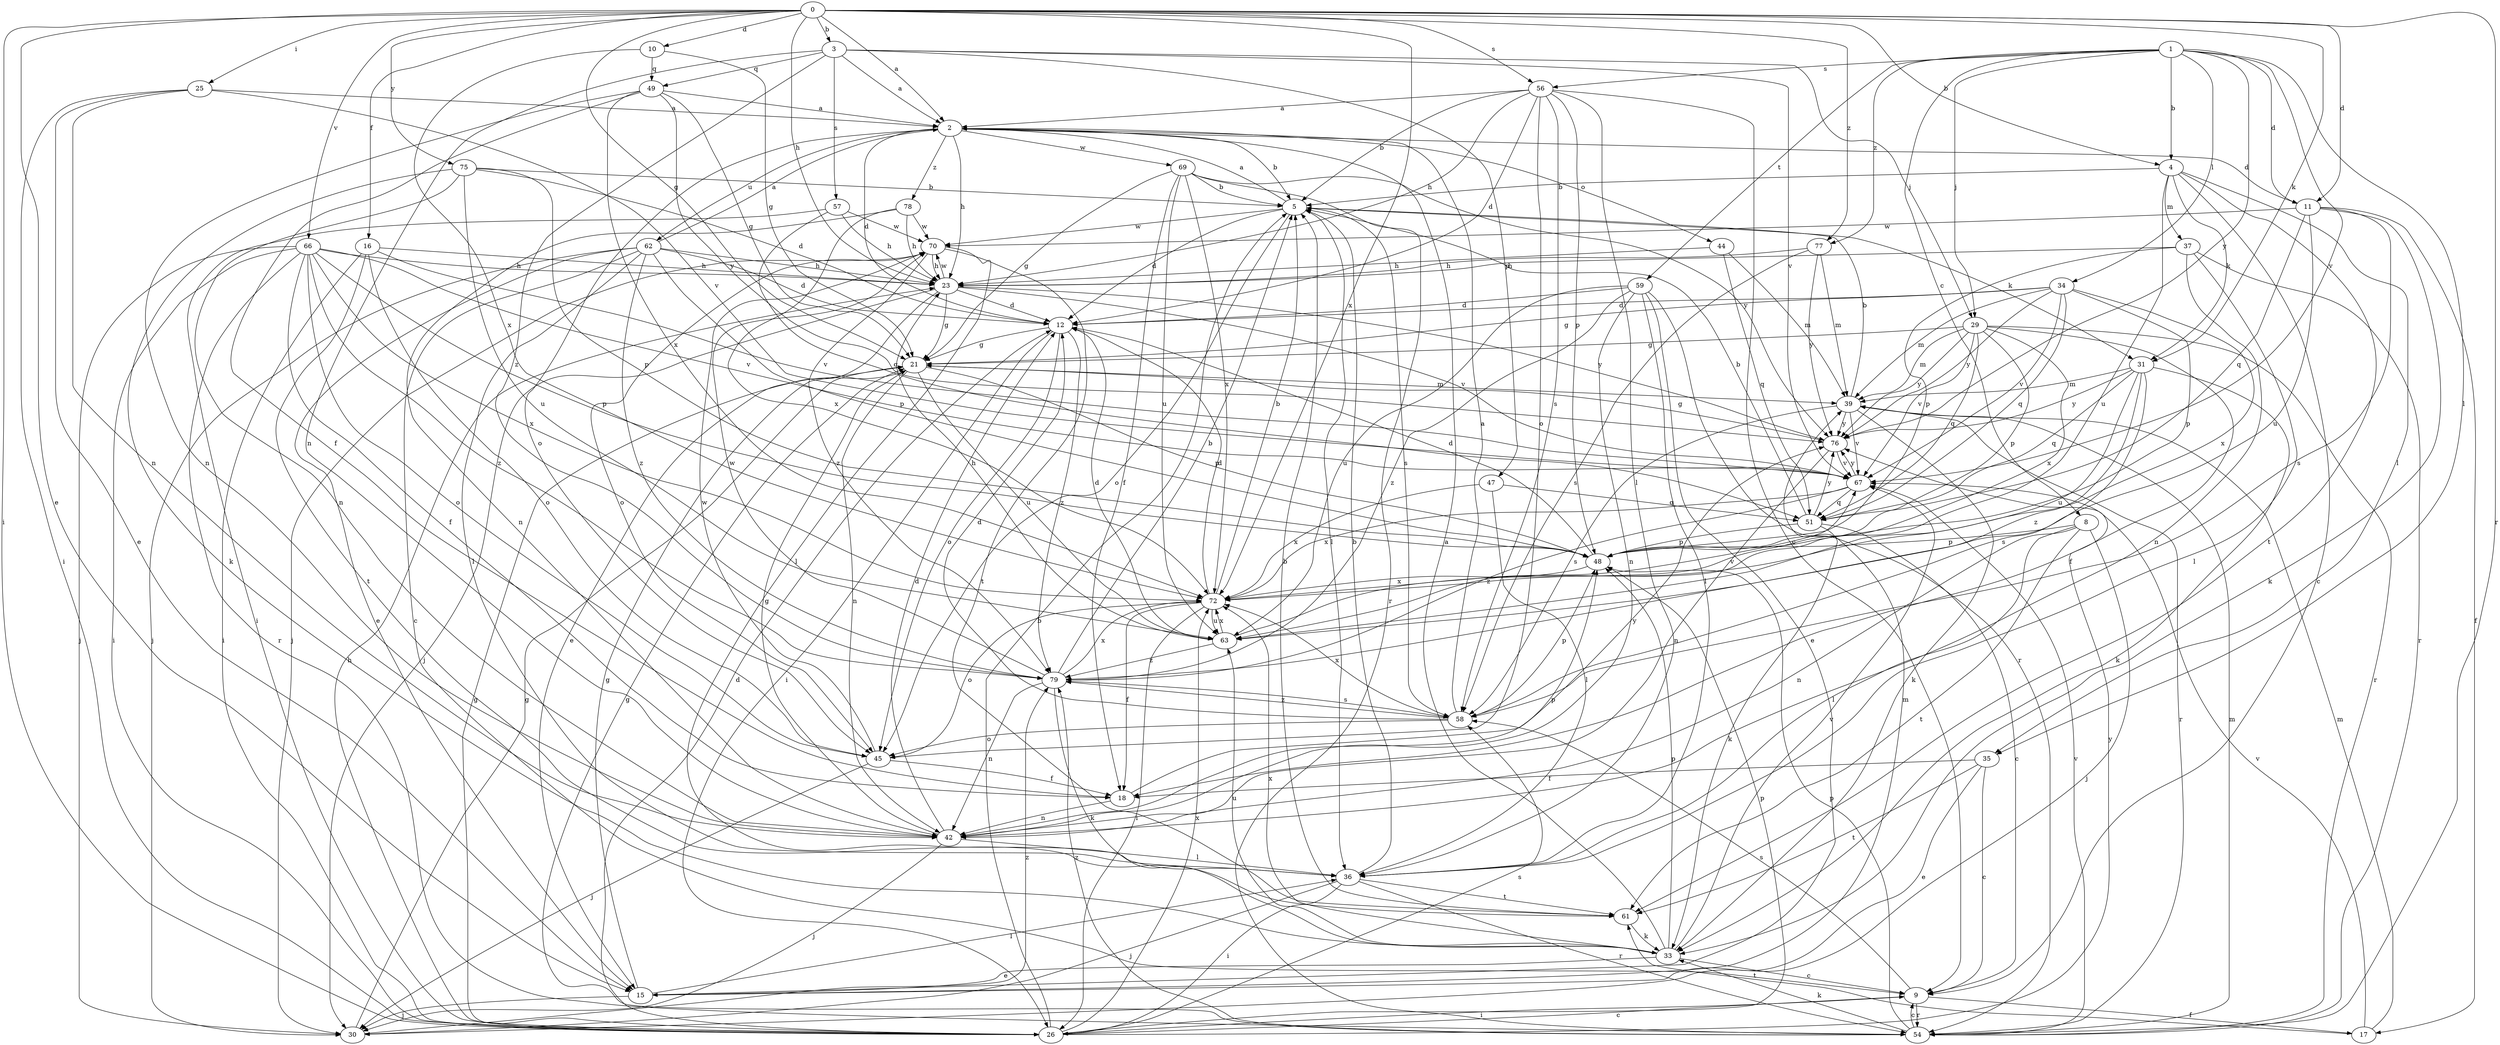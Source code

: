 strict digraph  {
0;
1;
2;
3;
4;
5;
8;
9;
10;
11;
12;
15;
16;
17;
18;
21;
23;
25;
26;
29;
30;
31;
33;
34;
35;
36;
37;
39;
42;
44;
45;
47;
48;
49;
51;
54;
56;
57;
58;
59;
61;
62;
63;
66;
67;
69;
70;
72;
75;
76;
77;
78;
79;
0 -> 2  [label=a];
0 -> 3  [label=b];
0 -> 4  [label=b];
0 -> 10  [label=d];
0 -> 11  [label=d];
0 -> 15  [label=e];
0 -> 16  [label=f];
0 -> 21  [label=g];
0 -> 23  [label=h];
0 -> 25  [label=i];
0 -> 26  [label=i];
0 -> 31  [label=k];
0 -> 54  [label=r];
0 -> 56  [label=s];
0 -> 66  [label=v];
0 -> 72  [label=x];
0 -> 75  [label=y];
0 -> 77  [label=z];
1 -> 4  [label=b];
1 -> 8  [label=c];
1 -> 11  [label=d];
1 -> 29  [label=j];
1 -> 34  [label=l];
1 -> 35  [label=l];
1 -> 56  [label=s];
1 -> 59  [label=t];
1 -> 67  [label=v];
1 -> 76  [label=y];
1 -> 77  [label=z];
2 -> 5  [label=b];
2 -> 11  [label=d];
2 -> 12  [label=d];
2 -> 23  [label=h];
2 -> 44  [label=o];
2 -> 45  [label=o];
2 -> 62  [label=u];
2 -> 69  [label=w];
2 -> 78  [label=z];
3 -> 2  [label=a];
3 -> 29  [label=j];
3 -> 42  [label=n];
3 -> 47  [label=p];
3 -> 49  [label=q];
3 -> 57  [label=s];
3 -> 67  [label=v];
3 -> 79  [label=z];
4 -> 5  [label=b];
4 -> 9  [label=c];
4 -> 31  [label=k];
4 -> 35  [label=l];
4 -> 37  [label=m];
4 -> 61  [label=t];
4 -> 63  [label=u];
5 -> 2  [label=a];
5 -> 12  [label=d];
5 -> 31  [label=k];
5 -> 36  [label=l];
5 -> 45  [label=o];
5 -> 58  [label=s];
5 -> 70  [label=w];
8 -> 30  [label=j];
8 -> 36  [label=l];
8 -> 42  [label=n];
8 -> 48  [label=p];
8 -> 61  [label=t];
9 -> 17  [label=f];
9 -> 26  [label=i];
9 -> 54  [label=r];
9 -> 58  [label=s];
10 -> 21  [label=g];
10 -> 49  [label=q];
10 -> 72  [label=x];
11 -> 17  [label=f];
11 -> 33  [label=k];
11 -> 51  [label=q];
11 -> 58  [label=s];
11 -> 63  [label=u];
11 -> 70  [label=w];
12 -> 21  [label=g];
12 -> 26  [label=i];
12 -> 45  [label=o];
12 -> 79  [label=z];
15 -> 21  [label=g];
15 -> 30  [label=j];
15 -> 36  [label=l];
15 -> 39  [label=m];
16 -> 23  [label=h];
16 -> 26  [label=i];
16 -> 45  [label=o];
16 -> 61  [label=t];
16 -> 67  [label=v];
17 -> 39  [label=m];
17 -> 61  [label=t];
17 -> 67  [label=v];
18 -> 42  [label=n];
18 -> 76  [label=y];
21 -> 39  [label=m];
21 -> 42  [label=n];
21 -> 48  [label=p];
21 -> 63  [label=u];
23 -> 12  [label=d];
23 -> 15  [label=e];
23 -> 21  [label=g];
23 -> 30  [label=j];
23 -> 67  [label=v];
23 -> 70  [label=w];
23 -> 76  [label=y];
25 -> 2  [label=a];
25 -> 15  [label=e];
25 -> 26  [label=i];
25 -> 42  [label=n];
25 -> 67  [label=v];
26 -> 5  [label=b];
26 -> 9  [label=c];
26 -> 12  [label=d];
26 -> 21  [label=g];
26 -> 23  [label=h];
26 -> 48  [label=p];
26 -> 58  [label=s];
26 -> 72  [label=x];
26 -> 76  [label=y];
29 -> 18  [label=f];
29 -> 21  [label=g];
29 -> 39  [label=m];
29 -> 48  [label=p];
29 -> 51  [label=q];
29 -> 54  [label=r];
29 -> 67  [label=v];
29 -> 72  [label=x];
29 -> 76  [label=y];
30 -> 21  [label=g];
30 -> 79  [label=z];
31 -> 33  [label=k];
31 -> 39  [label=m];
31 -> 51  [label=q];
31 -> 58  [label=s];
31 -> 63  [label=u];
31 -> 76  [label=y];
31 -> 79  [label=z];
33 -> 2  [label=a];
33 -> 9  [label=c];
33 -> 15  [label=e];
33 -> 48  [label=p];
33 -> 63  [label=u];
33 -> 67  [label=v];
33 -> 72  [label=x];
34 -> 12  [label=d];
34 -> 21  [label=g];
34 -> 39  [label=m];
34 -> 48  [label=p];
34 -> 51  [label=q];
34 -> 67  [label=v];
34 -> 72  [label=x];
34 -> 76  [label=y];
35 -> 9  [label=c];
35 -> 15  [label=e];
35 -> 18  [label=f];
35 -> 61  [label=t];
36 -> 5  [label=b];
36 -> 26  [label=i];
36 -> 30  [label=j];
36 -> 54  [label=r];
36 -> 61  [label=t];
37 -> 23  [label=h];
37 -> 36  [label=l];
37 -> 42  [label=n];
37 -> 48  [label=p];
37 -> 54  [label=r];
39 -> 5  [label=b];
39 -> 33  [label=k];
39 -> 54  [label=r];
39 -> 58  [label=s];
39 -> 67  [label=v];
39 -> 76  [label=y];
42 -> 12  [label=d];
42 -> 21  [label=g];
42 -> 30  [label=j];
42 -> 36  [label=l];
42 -> 48  [label=p];
44 -> 23  [label=h];
44 -> 39  [label=m];
44 -> 51  [label=q];
45 -> 18  [label=f];
45 -> 30  [label=j];
45 -> 70  [label=w];
47 -> 36  [label=l];
47 -> 51  [label=q];
47 -> 72  [label=x];
48 -> 12  [label=d];
48 -> 72  [label=x];
49 -> 2  [label=a];
49 -> 18  [label=f];
49 -> 21  [label=g];
49 -> 42  [label=n];
49 -> 72  [label=x];
49 -> 76  [label=y];
51 -> 5  [label=b];
51 -> 9  [label=c];
51 -> 33  [label=k];
51 -> 48  [label=p];
51 -> 76  [label=y];
54 -> 9  [label=c];
54 -> 21  [label=g];
54 -> 33  [label=k];
54 -> 39  [label=m];
54 -> 48  [label=p];
54 -> 67  [label=v];
54 -> 79  [label=z];
56 -> 2  [label=a];
56 -> 5  [label=b];
56 -> 9  [label=c];
56 -> 12  [label=d];
56 -> 23  [label=h];
56 -> 36  [label=l];
56 -> 45  [label=o];
56 -> 48  [label=p];
56 -> 58  [label=s];
57 -> 23  [label=h];
57 -> 26  [label=i];
57 -> 51  [label=q];
57 -> 70  [label=w];
58 -> 2  [label=a];
58 -> 12  [label=d];
58 -> 45  [label=o];
58 -> 48  [label=p];
58 -> 72  [label=x];
58 -> 79  [label=z];
59 -> 12  [label=d];
59 -> 15  [label=e];
59 -> 36  [label=l];
59 -> 42  [label=n];
59 -> 54  [label=r];
59 -> 63  [label=u];
59 -> 79  [label=z];
61 -> 5  [label=b];
61 -> 33  [label=k];
62 -> 2  [label=a];
62 -> 9  [label=c];
62 -> 12  [label=d];
62 -> 15  [label=e];
62 -> 23  [label=h];
62 -> 30  [label=j];
62 -> 36  [label=l];
62 -> 48  [label=p];
62 -> 79  [label=z];
63 -> 12  [label=d];
63 -> 23  [label=h];
63 -> 67  [label=v];
63 -> 72  [label=x];
63 -> 79  [label=z];
66 -> 18  [label=f];
66 -> 23  [label=h];
66 -> 26  [label=i];
66 -> 30  [label=j];
66 -> 45  [label=o];
66 -> 48  [label=p];
66 -> 54  [label=r];
66 -> 67  [label=v];
66 -> 72  [label=x];
66 -> 79  [label=z];
67 -> 51  [label=q];
67 -> 72  [label=x];
67 -> 76  [label=y];
67 -> 79  [label=z];
69 -> 5  [label=b];
69 -> 18  [label=f];
69 -> 21  [label=g];
69 -> 54  [label=r];
69 -> 63  [label=u];
69 -> 72  [label=x];
69 -> 76  [label=y];
70 -> 23  [label=h];
70 -> 30  [label=j];
70 -> 36  [label=l];
70 -> 45  [label=o];
70 -> 61  [label=t];
70 -> 79  [label=z];
72 -> 5  [label=b];
72 -> 12  [label=d];
72 -> 18  [label=f];
72 -> 26  [label=i];
72 -> 45  [label=o];
72 -> 63  [label=u];
75 -> 5  [label=b];
75 -> 12  [label=d];
75 -> 33  [label=k];
75 -> 42  [label=n];
75 -> 48  [label=p];
75 -> 63  [label=u];
76 -> 21  [label=g];
76 -> 42  [label=n];
76 -> 67  [label=v];
77 -> 23  [label=h];
77 -> 39  [label=m];
77 -> 58  [label=s];
77 -> 76  [label=y];
78 -> 23  [label=h];
78 -> 42  [label=n];
78 -> 70  [label=w];
78 -> 72  [label=x];
79 -> 5  [label=b];
79 -> 33  [label=k];
79 -> 42  [label=n];
79 -> 58  [label=s];
79 -> 70  [label=w];
79 -> 72  [label=x];
}

